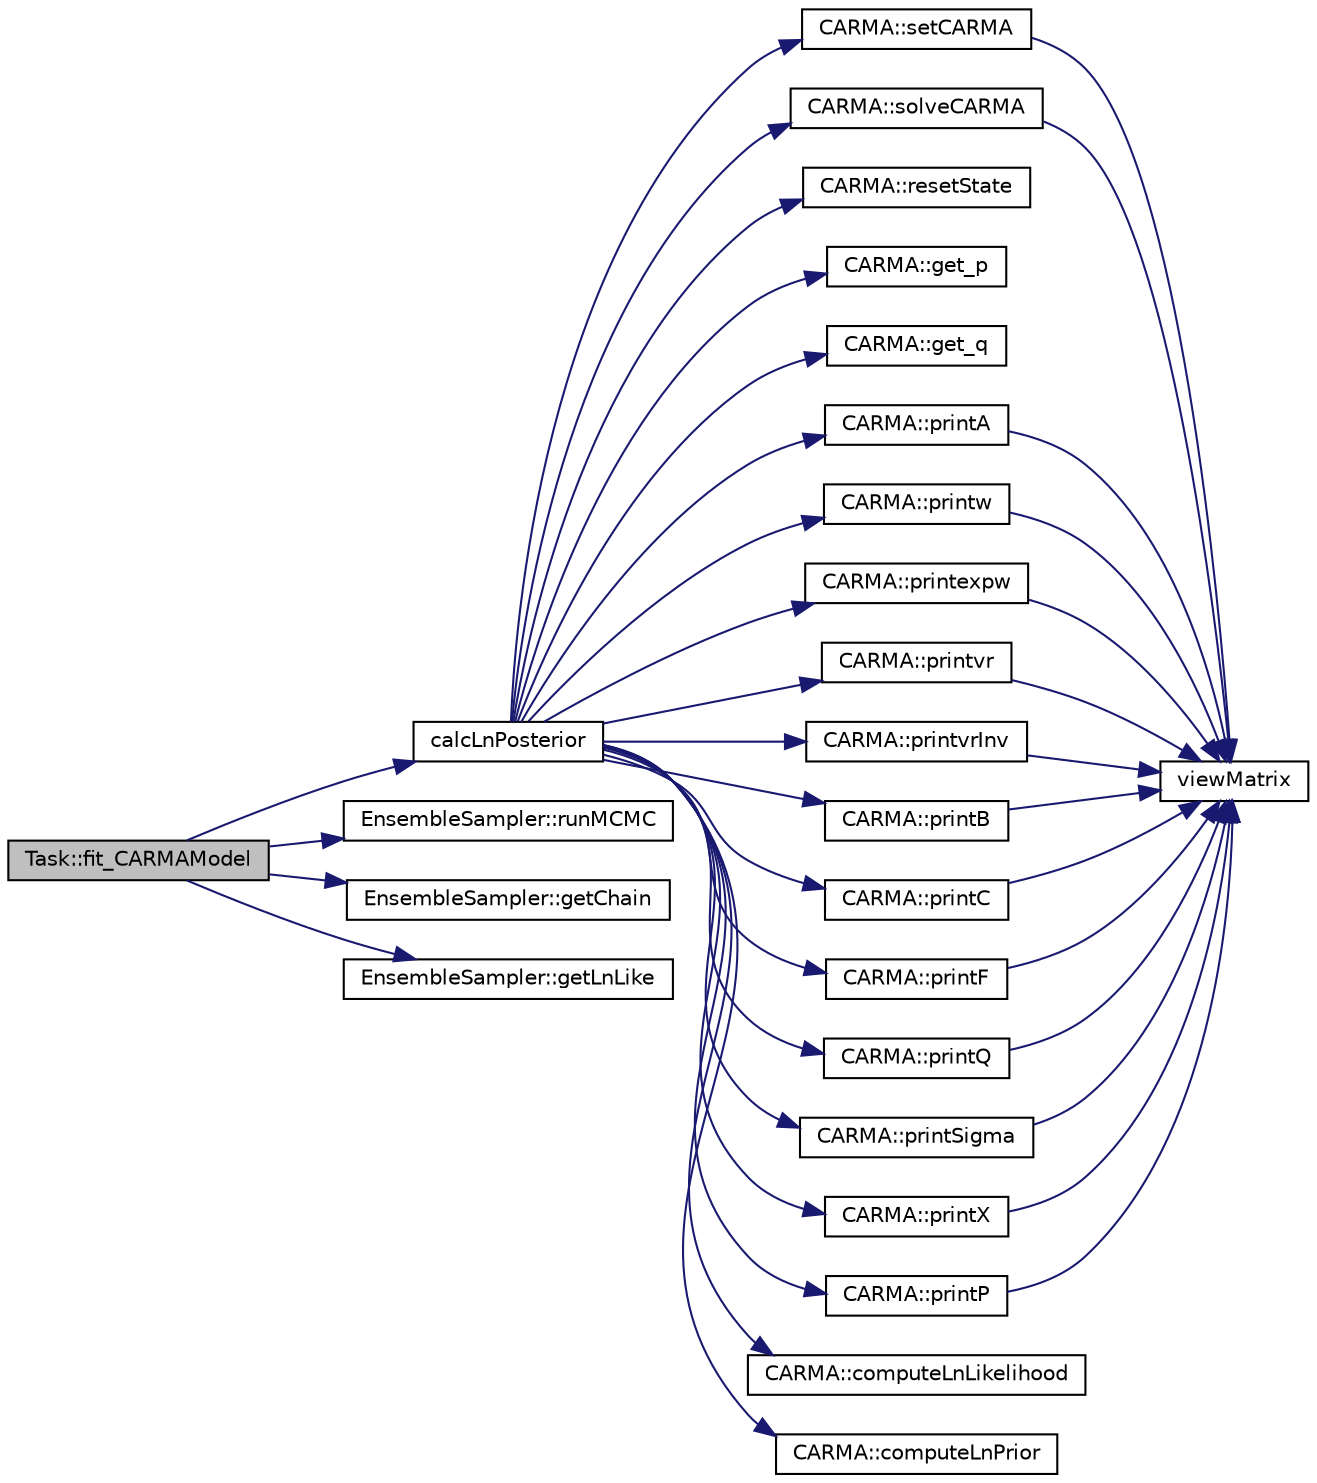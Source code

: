 digraph "Task::fit_CARMAModel"
{
  edge [fontname="Helvetica",fontsize="10",labelfontname="Helvetica",labelfontsize="10"];
  node [fontname="Helvetica",fontsize="10",shape=record];
  rankdir="LR";
  Node1 [label="Task::fit_CARMAModel",height=0.2,width=0.4,color="black", fillcolor="grey75", style="filled" fontcolor="black"];
  Node1 -> Node2 [color="midnightblue",fontsize="10",style="solid",fontname="Helvetica"];
  Node2 [label="calcLnPosterior",height=0.2,width=0.4,color="black", fillcolor="white", style="filled",URL="$_c_a_r_m_a_8hpp.html#aa722465dd36f0b7f0322e55715ecb717"];
  Node2 -> Node3 [color="midnightblue",fontsize="10",style="solid",fontname="Helvetica"];
  Node3 [label="CARMA::setCARMA",height=0.2,width=0.4,color="black", fillcolor="white", style="filled",URL="$class_c_a_r_m_a.html#a6c1c104dcf44e34fb596c6068239347e"];
  Node3 -> Node4 [color="midnightblue",fontsize="10",style="solid",fontname="Helvetica"];
  Node4 [label="viewMatrix",height=0.2,width=0.4,color="black", fillcolor="white", style="filled",URL="$_c_a_r_m_a_8cpp.html#a32cca3ca3e17261a84d64c6653524515"];
  Node2 -> Node5 [color="midnightblue",fontsize="10",style="solid",fontname="Helvetica"];
  Node5 [label="CARMA::solveCARMA",height=0.2,width=0.4,color="black", fillcolor="white", style="filled",URL="$class_c_a_r_m_a.html#ad4391fa9d2ae5f6673b9ac762fd1795a"];
  Node5 -> Node4 [color="midnightblue",fontsize="10",style="solid",fontname="Helvetica"];
  Node2 -> Node6 [color="midnightblue",fontsize="10",style="solid",fontname="Helvetica"];
  Node6 [label="CARMA::resetState",height=0.2,width=0.4,color="black", fillcolor="white", style="filled",URL="$class_c_a_r_m_a.html#a8748732c23bc65486b9df8f25a905cf9"];
  Node2 -> Node7 [color="midnightblue",fontsize="10",style="solid",fontname="Helvetica"];
  Node7 [label="CARMA::get_p",height=0.2,width=0.4,color="black", fillcolor="white", style="filled",URL="$class_c_a_r_m_a.html#af758356c8aec7ea57d4edbd4c430c780"];
  Node2 -> Node8 [color="midnightblue",fontsize="10",style="solid",fontname="Helvetica"];
  Node8 [label="CARMA::get_q",height=0.2,width=0.4,color="black", fillcolor="white", style="filled",URL="$class_c_a_r_m_a.html#aca44011b5238545f728d61d1cbbb72c2"];
  Node2 -> Node9 [color="midnightblue",fontsize="10",style="solid",fontname="Helvetica"];
  Node9 [label="CARMA::printA",height=0.2,width=0.4,color="black", fillcolor="white", style="filled",URL="$class_c_a_r_m_a.html#aeecd124f696410809e879436b70af1ec"];
  Node9 -> Node4 [color="midnightblue",fontsize="10",style="solid",fontname="Helvetica"];
  Node2 -> Node10 [color="midnightblue",fontsize="10",style="solid",fontname="Helvetica"];
  Node10 [label="CARMA::printw",height=0.2,width=0.4,color="black", fillcolor="white", style="filled",URL="$class_c_a_r_m_a.html#a52ad7813fcd1aa86359bf8946fca45b4"];
  Node10 -> Node4 [color="midnightblue",fontsize="10",style="solid",fontname="Helvetica"];
  Node2 -> Node11 [color="midnightblue",fontsize="10",style="solid",fontname="Helvetica"];
  Node11 [label="CARMA::printexpw",height=0.2,width=0.4,color="black", fillcolor="white", style="filled",URL="$class_c_a_r_m_a.html#a8cb9254e44aa635c08059ec14a4e2248"];
  Node11 -> Node4 [color="midnightblue",fontsize="10",style="solid",fontname="Helvetica"];
  Node2 -> Node12 [color="midnightblue",fontsize="10",style="solid",fontname="Helvetica"];
  Node12 [label="CARMA::printvr",height=0.2,width=0.4,color="black", fillcolor="white", style="filled",URL="$class_c_a_r_m_a.html#aec5cf02ae8c2b4d406e82c663fb69c42"];
  Node12 -> Node4 [color="midnightblue",fontsize="10",style="solid",fontname="Helvetica"];
  Node2 -> Node13 [color="midnightblue",fontsize="10",style="solid",fontname="Helvetica"];
  Node13 [label="CARMA::printvrInv",height=0.2,width=0.4,color="black", fillcolor="white", style="filled",URL="$class_c_a_r_m_a.html#a3145a01eae617e76e11305ca2ec4b61d"];
  Node13 -> Node4 [color="midnightblue",fontsize="10",style="solid",fontname="Helvetica"];
  Node2 -> Node14 [color="midnightblue",fontsize="10",style="solid",fontname="Helvetica"];
  Node14 [label="CARMA::printB",height=0.2,width=0.4,color="black", fillcolor="white", style="filled",URL="$class_c_a_r_m_a.html#ace5f4355098caa632c9aba28b2882b08"];
  Node14 -> Node4 [color="midnightblue",fontsize="10",style="solid",fontname="Helvetica"];
  Node2 -> Node15 [color="midnightblue",fontsize="10",style="solid",fontname="Helvetica"];
  Node15 [label="CARMA::printC",height=0.2,width=0.4,color="black", fillcolor="white", style="filled",URL="$class_c_a_r_m_a.html#a3ffc6377d85bdb5f3a4192ad5826a9df"];
  Node15 -> Node4 [color="midnightblue",fontsize="10",style="solid",fontname="Helvetica"];
  Node2 -> Node16 [color="midnightblue",fontsize="10",style="solid",fontname="Helvetica"];
  Node16 [label="CARMA::printF",height=0.2,width=0.4,color="black", fillcolor="white", style="filled",URL="$class_c_a_r_m_a.html#a003b1ea5dac58b64dba766b06991103a"];
  Node16 -> Node4 [color="midnightblue",fontsize="10",style="solid",fontname="Helvetica"];
  Node2 -> Node17 [color="midnightblue",fontsize="10",style="solid",fontname="Helvetica"];
  Node17 [label="CARMA::printQ",height=0.2,width=0.4,color="black", fillcolor="white", style="filled",URL="$class_c_a_r_m_a.html#ac9b01a1959b935de28e65904529b190b"];
  Node17 -> Node4 [color="midnightblue",fontsize="10",style="solid",fontname="Helvetica"];
  Node2 -> Node18 [color="midnightblue",fontsize="10",style="solid",fontname="Helvetica"];
  Node18 [label="CARMA::printSigma",height=0.2,width=0.4,color="black", fillcolor="white", style="filled",URL="$class_c_a_r_m_a.html#a484c74e9fbbdb718b449fd07d192ef9c"];
  Node18 -> Node4 [color="midnightblue",fontsize="10",style="solid",fontname="Helvetica"];
  Node2 -> Node19 [color="midnightblue",fontsize="10",style="solid",fontname="Helvetica"];
  Node19 [label="CARMA::printX",height=0.2,width=0.4,color="black", fillcolor="white", style="filled",URL="$class_c_a_r_m_a.html#a6df47e4eb5549a3108f7ec6a5e7821c2"];
  Node19 -> Node4 [color="midnightblue",fontsize="10",style="solid",fontname="Helvetica"];
  Node2 -> Node20 [color="midnightblue",fontsize="10",style="solid",fontname="Helvetica"];
  Node20 [label="CARMA::printP",height=0.2,width=0.4,color="black", fillcolor="white", style="filled",URL="$class_c_a_r_m_a.html#a0281829307d89b518920f2a0be1c5686"];
  Node20 -> Node4 [color="midnightblue",fontsize="10",style="solid",fontname="Helvetica"];
  Node2 -> Node21 [color="midnightblue",fontsize="10",style="solid",fontname="Helvetica"];
  Node21 [label="CARMA::computeLnLikelihood",height=0.2,width=0.4,color="black", fillcolor="white", style="filled",URL="$class_c_a_r_m_a.html#af8f65514684e13060bf6614d2401c3dd"];
  Node2 -> Node22 [color="midnightblue",fontsize="10",style="solid",fontname="Helvetica"];
  Node22 [label="CARMA::computeLnPrior",height=0.2,width=0.4,color="black", fillcolor="white", style="filled",URL="$class_c_a_r_m_a.html#aec6ca9d09edc9a5a4a69c4ccec69a6a3"];
  Node1 -> Node23 [color="midnightblue",fontsize="10",style="solid",fontname="Helvetica"];
  Node23 [label="EnsembleSampler::runMCMC",height=0.2,width=0.4,color="black", fillcolor="white", style="filled",URL="$class_ensemble_sampler.html#a7673dd0aeca4848f3c4b3591192b606a"];
  Node1 -> Node24 [color="midnightblue",fontsize="10",style="solid",fontname="Helvetica"];
  Node24 [label="EnsembleSampler::getChain",height=0.2,width=0.4,color="black", fillcolor="white", style="filled",URL="$class_ensemble_sampler.html#a2d77cd48679a151922838dccf1a0c94f"];
  Node1 -> Node25 [color="midnightblue",fontsize="10",style="solid",fontname="Helvetica"];
  Node25 [label="EnsembleSampler::getLnLike",height=0.2,width=0.4,color="black", fillcolor="white", style="filled",URL="$class_ensemble_sampler.html#a008a737b429ec693608968b3b539ddad"];
}
